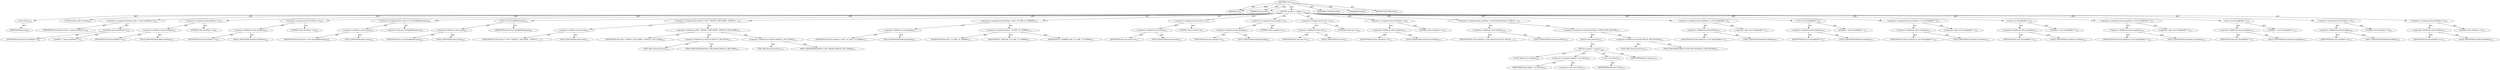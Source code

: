 digraph "&lt;init&gt;" {  
"111669149697" [label = <(METHOD,&lt;init&gt;)<SUB>202</SUB>> ]
"115964117022" [label = <(PARAM,this)<SUB>202</SUB>> ]
"115964117027" [label = <(PARAM,String name)<SUB>202</SUB>> ]
"25769803778" [label = <(BLOCK,&lt;empty&gt;,&lt;empty&gt;)<SUB>202</SUB>> ]
"30064771072" [label = <(&lt;init&gt;,this();)<SUB>203</SUB>> ]
"68719476807" [label = <(IDENTIFIER,this,this();)> ]
"94489280513" [label = <(LOCAL,boolean isDir: boolean)<SUB>205</SUB>> ]
"30064771115" [label = <(&lt;operator&gt;.assignment,boolean isDir = name.endsWith(&quot;/&quot;))<SUB>205</SUB>> ]
"68719476856" [label = <(IDENTIFIER,isDir,boolean isDir = name.endsWith(&quot;/&quot;))<SUB>205</SUB>> ]
"30064771116" [label = <(endsWith,name.endsWith(&quot;/&quot;))<SUB>205</SUB>> ]
"68719476857" [label = <(IDENTIFIER,name,name.endsWith(&quot;/&quot;))<SUB>205</SUB>> ]
"90194313223" [label = <(LITERAL,&quot;/&quot;,name.endsWith(&quot;/&quot;))<SUB>205</SUB>> ]
"30064771117" [label = <(&lt;operator&gt;.assignment,this.devMajor = 0)<SUB>207</SUB>> ]
"30064771118" [label = <(&lt;operator&gt;.fieldAccess,this.devMajor)<SUB>207</SUB>> ]
"68719476808" [label = <(IDENTIFIER,this,this.devMajor = 0)<SUB>207</SUB>> ]
"55834574863" [label = <(FIELD_IDENTIFIER,devMajor,devMajor)<SUB>207</SUB>> ]
"90194313224" [label = <(LITERAL,0,this.devMajor = 0)<SUB>207</SUB>> ]
"30064771119" [label = <(&lt;operator&gt;.assignment,this.devMinor = 0)<SUB>208</SUB>> ]
"30064771120" [label = <(&lt;operator&gt;.fieldAccess,this.devMinor)<SUB>208</SUB>> ]
"68719476809" [label = <(IDENTIFIER,this,this.devMinor = 0)<SUB>208</SUB>> ]
"55834574864" [label = <(FIELD_IDENTIFIER,devMinor,devMinor)<SUB>208</SUB>> ]
"90194313225" [label = <(LITERAL,0,this.devMinor = 0)<SUB>208</SUB>> ]
"30064771121" [label = <(&lt;operator&gt;.assignment,this.name = new StringBuffer(name))<SUB>209</SUB>> ]
"30064771122" [label = <(&lt;operator&gt;.fieldAccess,this.name)<SUB>209</SUB>> ]
"68719476810" [label = <(IDENTIFIER,this,this.name = new StringBuffer(name))<SUB>209</SUB>> ]
"55834574865" [label = <(FIELD_IDENTIFIER,name,name)<SUB>209</SUB>> ]
"30064771123" [label = <(&lt;operator&gt;.alloc,new StringBuffer(name))<SUB>209</SUB>> ]
"30064771124" [label = <(&lt;init&gt;,new StringBuffer(name))<SUB>209</SUB>> ]
"30064771125" [label = <(&lt;operator&gt;.fieldAccess,this.name)<SUB>209</SUB>> ]
"68719476858" [label = <(IDENTIFIER,this,new StringBuffer(name))<SUB>209</SUB>> ]
"55834574866" [label = <(FIELD_IDENTIFIER,name,name)<SUB>209</SUB>> ]
"68719476859" [label = <(IDENTIFIER,name,new StringBuffer(name))<SUB>209</SUB>> ]
"30064771126" [label = <(&lt;operator&gt;.assignment,this.mode = isDir ? DEFAULT_DIR_MODE : DEFAULT_...)<SUB>210</SUB>> ]
"30064771127" [label = <(&lt;operator&gt;.fieldAccess,this.mode)<SUB>210</SUB>> ]
"68719476811" [label = <(IDENTIFIER,this,this.mode = isDir ? DEFAULT_DIR_MODE : DEFAULT_...)<SUB>210</SUB>> ]
"55834574867" [label = <(FIELD_IDENTIFIER,mode,mode)<SUB>210</SUB>> ]
"30064771128" [label = <(&lt;operator&gt;.conditional,isDir ? DEFAULT_DIR_MODE : DEFAULT_FILE_MODE)<SUB>210</SUB>> ]
"68719476860" [label = <(IDENTIFIER,isDir,isDir ? DEFAULT_DIR_MODE : DEFAULT_FILE_MODE)<SUB>210</SUB>> ]
"30064771129" [label = <(&lt;operator&gt;.fieldAccess,TarEntry.DEFAULT_DIR_MODE)<SUB>210</SUB>> ]
"180388626434" [label = <(TYPE_REF,TarEntry,TarEntry)<SUB>210</SUB>> ]
"55834574868" [label = <(FIELD_IDENTIFIER,DEFAULT_DIR_MODE,DEFAULT_DIR_MODE)<SUB>210</SUB>> ]
"30064771130" [label = <(&lt;operator&gt;.fieldAccess,TarEntry.DEFAULT_FILE_MODE)<SUB>210</SUB>> ]
"180388626435" [label = <(TYPE_REF,TarEntry,TarEntry)<SUB>210</SUB>> ]
"55834574869" [label = <(FIELD_IDENTIFIER,DEFAULT_FILE_MODE,DEFAULT_FILE_MODE)<SUB>210</SUB>> ]
"30064771131" [label = <(&lt;operator&gt;.assignment,this.linkFlag = isDir ? LF_DIR : LF_NORMAL)<SUB>211</SUB>> ]
"30064771132" [label = <(&lt;operator&gt;.fieldAccess,this.linkFlag)<SUB>211</SUB>> ]
"68719476812" [label = <(IDENTIFIER,this,this.linkFlag = isDir ? LF_DIR : LF_NORMAL)<SUB>211</SUB>> ]
"55834574870" [label = <(FIELD_IDENTIFIER,linkFlag,linkFlag)<SUB>211</SUB>> ]
"30064771133" [label = <(&lt;operator&gt;.conditional,isDir ? LF_DIR : LF_NORMAL)<SUB>211</SUB>> ]
"68719476861" [label = <(IDENTIFIER,isDir,isDir ? LF_DIR : LF_NORMAL)<SUB>211</SUB>> ]
"68719476862" [label = <(IDENTIFIER,LF_DIR,isDir ? LF_DIR : LF_NORMAL)<SUB>211</SUB>> ]
"68719476863" [label = <(IDENTIFIER,LF_NORMAL,isDir ? LF_DIR : LF_NORMAL)<SUB>211</SUB>> ]
"30064771134" [label = <(&lt;operator&gt;.assignment,this.userId = 0)<SUB>212</SUB>> ]
"30064771135" [label = <(&lt;operator&gt;.fieldAccess,this.userId)<SUB>212</SUB>> ]
"68719476813" [label = <(IDENTIFIER,this,this.userId = 0)<SUB>212</SUB>> ]
"55834574871" [label = <(FIELD_IDENTIFIER,userId,userId)<SUB>212</SUB>> ]
"90194313226" [label = <(LITERAL,0,this.userId = 0)<SUB>212</SUB>> ]
"30064771136" [label = <(&lt;operator&gt;.assignment,this.groupId = 0)<SUB>213</SUB>> ]
"30064771137" [label = <(&lt;operator&gt;.fieldAccess,this.groupId)<SUB>213</SUB>> ]
"68719476814" [label = <(IDENTIFIER,this,this.groupId = 0)<SUB>213</SUB>> ]
"55834574872" [label = <(FIELD_IDENTIFIER,groupId,groupId)<SUB>213</SUB>> ]
"90194313227" [label = <(LITERAL,0,this.groupId = 0)<SUB>213</SUB>> ]
"30064771138" [label = <(&lt;operator&gt;.assignment,this.size = 0)<SUB>214</SUB>> ]
"30064771139" [label = <(&lt;operator&gt;.fieldAccess,this.size)<SUB>214</SUB>> ]
"68719476815" [label = <(IDENTIFIER,this,this.size = 0)<SUB>214</SUB>> ]
"55834574873" [label = <(FIELD_IDENTIFIER,size,size)<SUB>214</SUB>> ]
"90194313228" [label = <(LITERAL,0,this.size = 0)<SUB>214</SUB>> ]
"30064771140" [label = <(&lt;operator&gt;.assignment,this.checkSum = 0)<SUB>215</SUB>> ]
"30064771141" [label = <(&lt;operator&gt;.fieldAccess,this.checkSum)<SUB>215</SUB>> ]
"68719476816" [label = <(IDENTIFIER,this,this.checkSum = 0)<SUB>215</SUB>> ]
"55834574874" [label = <(FIELD_IDENTIFIER,checkSum,checkSum)<SUB>215</SUB>> ]
"90194313229" [label = <(LITERAL,0,this.checkSum = 0)<SUB>215</SUB>> ]
"30064771142" [label = <(&lt;operator&gt;.assignment,this.modTime = (new Date()).getTime() / MILLIS_...)<SUB>216</SUB>> ]
"30064771143" [label = <(&lt;operator&gt;.fieldAccess,this.modTime)<SUB>216</SUB>> ]
"68719476817" [label = <(IDENTIFIER,this,this.modTime = (new Date()).getTime() / MILLIS_...)<SUB>216</SUB>> ]
"55834574875" [label = <(FIELD_IDENTIFIER,modTime,modTime)<SUB>216</SUB>> ]
"30064771144" [label = <(&lt;operator&gt;.division,(new Date()).getTime() / MILLIS_PER_SECOND)<SUB>216</SUB>> ]
"30064771145" [label = <(getTime,this.getTime())<SUB>216</SUB>> ]
"25769803779" [label = <(BLOCK,&lt;empty&gt;,&lt;empty&gt;)<SUB>216</SUB>> ]
"94489280514" [label = <(LOCAL,$obj3: java.util.Date)<SUB>216</SUB>> ]
"30064771146" [label = <(&lt;operator&gt;.assignment,$obj3 = new Date())<SUB>216</SUB>> ]
"68719476864" [label = <(IDENTIFIER,$obj3,$obj3 = new Date())<SUB>216</SUB>> ]
"30064771147" [label = <(&lt;operator&gt;.alloc,new Date())<SUB>216</SUB>> ]
"30064771148" [label = <(&lt;init&gt;,new Date())<SUB>216</SUB>> ]
"68719476865" [label = <(IDENTIFIER,$obj3,new Date())<SUB>216</SUB>> ]
"68719476866" [label = <(IDENTIFIER,$obj3,&lt;empty&gt;)<SUB>216</SUB>> ]
"30064771149" [label = <(&lt;operator&gt;.fieldAccess,TarEntry.MILLIS_PER_SECOND)<SUB>216</SUB>> ]
"180388626436" [label = <(TYPE_REF,TarEntry,TarEntry)<SUB>216</SUB>> ]
"55834574876" [label = <(FIELD_IDENTIFIER,MILLIS_PER_SECOND,MILLIS_PER_SECOND)<SUB>216</SUB>> ]
"30064771150" [label = <(&lt;operator&gt;.assignment,this.linkName = new StringBuffer(&quot;&quot;))<SUB>217</SUB>> ]
"30064771151" [label = <(&lt;operator&gt;.fieldAccess,this.linkName)<SUB>217</SUB>> ]
"68719476818" [label = <(IDENTIFIER,this,this.linkName = new StringBuffer(&quot;&quot;))<SUB>217</SUB>> ]
"55834574877" [label = <(FIELD_IDENTIFIER,linkName,linkName)<SUB>217</SUB>> ]
"30064771152" [label = <(&lt;operator&gt;.alloc,new StringBuffer(&quot;&quot;))<SUB>217</SUB>> ]
"30064771153" [label = <(&lt;init&gt;,new StringBuffer(&quot;&quot;))<SUB>217</SUB>> ]
"30064771154" [label = <(&lt;operator&gt;.fieldAccess,this.linkName)<SUB>217</SUB>> ]
"68719476867" [label = <(IDENTIFIER,this,new StringBuffer(&quot;&quot;))<SUB>217</SUB>> ]
"55834574878" [label = <(FIELD_IDENTIFIER,linkName,linkName)<SUB>217</SUB>> ]
"90194313230" [label = <(LITERAL,&quot;&quot;,new StringBuffer(&quot;&quot;))<SUB>217</SUB>> ]
"30064771155" [label = <(&lt;operator&gt;.assignment,this.userName = new StringBuffer(&quot;&quot;))<SUB>218</SUB>> ]
"30064771156" [label = <(&lt;operator&gt;.fieldAccess,this.userName)<SUB>218</SUB>> ]
"68719476819" [label = <(IDENTIFIER,this,this.userName = new StringBuffer(&quot;&quot;))<SUB>218</SUB>> ]
"55834574879" [label = <(FIELD_IDENTIFIER,userName,userName)<SUB>218</SUB>> ]
"30064771157" [label = <(&lt;operator&gt;.alloc,new StringBuffer(&quot;&quot;))<SUB>218</SUB>> ]
"30064771158" [label = <(&lt;init&gt;,new StringBuffer(&quot;&quot;))<SUB>218</SUB>> ]
"30064771159" [label = <(&lt;operator&gt;.fieldAccess,this.userName)<SUB>218</SUB>> ]
"68719476868" [label = <(IDENTIFIER,this,new StringBuffer(&quot;&quot;))<SUB>218</SUB>> ]
"55834574880" [label = <(FIELD_IDENTIFIER,userName,userName)<SUB>218</SUB>> ]
"90194313231" [label = <(LITERAL,&quot;&quot;,new StringBuffer(&quot;&quot;))<SUB>218</SUB>> ]
"30064771160" [label = <(&lt;operator&gt;.assignment,this.groupName = new StringBuffer(&quot;&quot;))<SUB>219</SUB>> ]
"30064771161" [label = <(&lt;operator&gt;.fieldAccess,this.groupName)<SUB>219</SUB>> ]
"68719476820" [label = <(IDENTIFIER,this,this.groupName = new StringBuffer(&quot;&quot;))<SUB>219</SUB>> ]
"55834574881" [label = <(FIELD_IDENTIFIER,groupName,groupName)<SUB>219</SUB>> ]
"30064771162" [label = <(&lt;operator&gt;.alloc,new StringBuffer(&quot;&quot;))<SUB>219</SUB>> ]
"30064771163" [label = <(&lt;init&gt;,new StringBuffer(&quot;&quot;))<SUB>219</SUB>> ]
"30064771164" [label = <(&lt;operator&gt;.fieldAccess,this.groupName)<SUB>219</SUB>> ]
"68719476869" [label = <(IDENTIFIER,this,new StringBuffer(&quot;&quot;))<SUB>219</SUB>> ]
"55834574882" [label = <(FIELD_IDENTIFIER,groupName,groupName)<SUB>219</SUB>> ]
"90194313232" [label = <(LITERAL,&quot;&quot;,new StringBuffer(&quot;&quot;))<SUB>219</SUB>> ]
"30064771165" [label = <(&lt;operator&gt;.assignment,this.devMajor = 0)<SUB>220</SUB>> ]
"30064771166" [label = <(&lt;operator&gt;.fieldAccess,this.devMajor)<SUB>220</SUB>> ]
"68719476821" [label = <(IDENTIFIER,this,this.devMajor = 0)<SUB>220</SUB>> ]
"55834574883" [label = <(FIELD_IDENTIFIER,devMajor,devMajor)<SUB>220</SUB>> ]
"90194313233" [label = <(LITERAL,0,this.devMajor = 0)<SUB>220</SUB>> ]
"30064771167" [label = <(&lt;operator&gt;.assignment,this.devMinor = 0)<SUB>221</SUB>> ]
"30064771168" [label = <(&lt;operator&gt;.fieldAccess,this.devMinor)<SUB>221</SUB>> ]
"68719476822" [label = <(IDENTIFIER,this,this.devMinor = 0)<SUB>221</SUB>> ]
"55834574884" [label = <(FIELD_IDENTIFIER,devMinor,devMinor)<SUB>221</SUB>> ]
"90194313234" [label = <(LITERAL,0,this.devMinor = 0)<SUB>221</SUB>> ]
"133143986201" [label = <(MODIFIER,CONSTRUCTOR)> ]
"133143986202" [label = <(MODIFIER,PUBLIC)> ]
"128849018881" [label = <(METHOD_RETURN,void)<SUB>223</SUB>> ]
  "111669149697" -> "115964117022"  [ label = "AST: "] 
  "111669149697" -> "115964117027"  [ label = "AST: "] 
  "111669149697" -> "25769803778"  [ label = "AST: "] 
  "111669149697" -> "133143986201"  [ label = "AST: "] 
  "111669149697" -> "133143986202"  [ label = "AST: "] 
  "111669149697" -> "128849018881"  [ label = "AST: "] 
  "25769803778" -> "30064771072"  [ label = "AST: "] 
  "25769803778" -> "94489280513"  [ label = "AST: "] 
  "25769803778" -> "30064771115"  [ label = "AST: "] 
  "25769803778" -> "30064771117"  [ label = "AST: "] 
  "25769803778" -> "30064771119"  [ label = "AST: "] 
  "25769803778" -> "30064771121"  [ label = "AST: "] 
  "25769803778" -> "30064771124"  [ label = "AST: "] 
  "25769803778" -> "30064771126"  [ label = "AST: "] 
  "25769803778" -> "30064771131"  [ label = "AST: "] 
  "25769803778" -> "30064771134"  [ label = "AST: "] 
  "25769803778" -> "30064771136"  [ label = "AST: "] 
  "25769803778" -> "30064771138"  [ label = "AST: "] 
  "25769803778" -> "30064771140"  [ label = "AST: "] 
  "25769803778" -> "30064771142"  [ label = "AST: "] 
  "25769803778" -> "30064771150"  [ label = "AST: "] 
  "25769803778" -> "30064771153"  [ label = "AST: "] 
  "25769803778" -> "30064771155"  [ label = "AST: "] 
  "25769803778" -> "30064771158"  [ label = "AST: "] 
  "25769803778" -> "30064771160"  [ label = "AST: "] 
  "25769803778" -> "30064771163"  [ label = "AST: "] 
  "25769803778" -> "30064771165"  [ label = "AST: "] 
  "25769803778" -> "30064771167"  [ label = "AST: "] 
  "30064771072" -> "68719476807"  [ label = "AST: "] 
  "30064771115" -> "68719476856"  [ label = "AST: "] 
  "30064771115" -> "30064771116"  [ label = "AST: "] 
  "30064771116" -> "68719476857"  [ label = "AST: "] 
  "30064771116" -> "90194313223"  [ label = "AST: "] 
  "30064771117" -> "30064771118"  [ label = "AST: "] 
  "30064771117" -> "90194313224"  [ label = "AST: "] 
  "30064771118" -> "68719476808"  [ label = "AST: "] 
  "30064771118" -> "55834574863"  [ label = "AST: "] 
  "30064771119" -> "30064771120"  [ label = "AST: "] 
  "30064771119" -> "90194313225"  [ label = "AST: "] 
  "30064771120" -> "68719476809"  [ label = "AST: "] 
  "30064771120" -> "55834574864"  [ label = "AST: "] 
  "30064771121" -> "30064771122"  [ label = "AST: "] 
  "30064771121" -> "30064771123"  [ label = "AST: "] 
  "30064771122" -> "68719476810"  [ label = "AST: "] 
  "30064771122" -> "55834574865"  [ label = "AST: "] 
  "30064771124" -> "30064771125"  [ label = "AST: "] 
  "30064771124" -> "68719476859"  [ label = "AST: "] 
  "30064771125" -> "68719476858"  [ label = "AST: "] 
  "30064771125" -> "55834574866"  [ label = "AST: "] 
  "30064771126" -> "30064771127"  [ label = "AST: "] 
  "30064771126" -> "30064771128"  [ label = "AST: "] 
  "30064771127" -> "68719476811"  [ label = "AST: "] 
  "30064771127" -> "55834574867"  [ label = "AST: "] 
  "30064771128" -> "68719476860"  [ label = "AST: "] 
  "30064771128" -> "30064771129"  [ label = "AST: "] 
  "30064771128" -> "30064771130"  [ label = "AST: "] 
  "30064771129" -> "180388626434"  [ label = "AST: "] 
  "30064771129" -> "55834574868"  [ label = "AST: "] 
  "30064771130" -> "180388626435"  [ label = "AST: "] 
  "30064771130" -> "55834574869"  [ label = "AST: "] 
  "30064771131" -> "30064771132"  [ label = "AST: "] 
  "30064771131" -> "30064771133"  [ label = "AST: "] 
  "30064771132" -> "68719476812"  [ label = "AST: "] 
  "30064771132" -> "55834574870"  [ label = "AST: "] 
  "30064771133" -> "68719476861"  [ label = "AST: "] 
  "30064771133" -> "68719476862"  [ label = "AST: "] 
  "30064771133" -> "68719476863"  [ label = "AST: "] 
  "30064771134" -> "30064771135"  [ label = "AST: "] 
  "30064771134" -> "90194313226"  [ label = "AST: "] 
  "30064771135" -> "68719476813"  [ label = "AST: "] 
  "30064771135" -> "55834574871"  [ label = "AST: "] 
  "30064771136" -> "30064771137"  [ label = "AST: "] 
  "30064771136" -> "90194313227"  [ label = "AST: "] 
  "30064771137" -> "68719476814"  [ label = "AST: "] 
  "30064771137" -> "55834574872"  [ label = "AST: "] 
  "30064771138" -> "30064771139"  [ label = "AST: "] 
  "30064771138" -> "90194313228"  [ label = "AST: "] 
  "30064771139" -> "68719476815"  [ label = "AST: "] 
  "30064771139" -> "55834574873"  [ label = "AST: "] 
  "30064771140" -> "30064771141"  [ label = "AST: "] 
  "30064771140" -> "90194313229"  [ label = "AST: "] 
  "30064771141" -> "68719476816"  [ label = "AST: "] 
  "30064771141" -> "55834574874"  [ label = "AST: "] 
  "30064771142" -> "30064771143"  [ label = "AST: "] 
  "30064771142" -> "30064771144"  [ label = "AST: "] 
  "30064771143" -> "68719476817"  [ label = "AST: "] 
  "30064771143" -> "55834574875"  [ label = "AST: "] 
  "30064771144" -> "30064771145"  [ label = "AST: "] 
  "30064771144" -> "30064771149"  [ label = "AST: "] 
  "30064771145" -> "25769803779"  [ label = "AST: "] 
  "25769803779" -> "94489280514"  [ label = "AST: "] 
  "25769803779" -> "30064771146"  [ label = "AST: "] 
  "25769803779" -> "30064771148"  [ label = "AST: "] 
  "25769803779" -> "68719476866"  [ label = "AST: "] 
  "30064771146" -> "68719476864"  [ label = "AST: "] 
  "30064771146" -> "30064771147"  [ label = "AST: "] 
  "30064771148" -> "68719476865"  [ label = "AST: "] 
  "30064771149" -> "180388626436"  [ label = "AST: "] 
  "30064771149" -> "55834574876"  [ label = "AST: "] 
  "30064771150" -> "30064771151"  [ label = "AST: "] 
  "30064771150" -> "30064771152"  [ label = "AST: "] 
  "30064771151" -> "68719476818"  [ label = "AST: "] 
  "30064771151" -> "55834574877"  [ label = "AST: "] 
  "30064771153" -> "30064771154"  [ label = "AST: "] 
  "30064771153" -> "90194313230"  [ label = "AST: "] 
  "30064771154" -> "68719476867"  [ label = "AST: "] 
  "30064771154" -> "55834574878"  [ label = "AST: "] 
  "30064771155" -> "30064771156"  [ label = "AST: "] 
  "30064771155" -> "30064771157"  [ label = "AST: "] 
  "30064771156" -> "68719476819"  [ label = "AST: "] 
  "30064771156" -> "55834574879"  [ label = "AST: "] 
  "30064771158" -> "30064771159"  [ label = "AST: "] 
  "30064771158" -> "90194313231"  [ label = "AST: "] 
  "30064771159" -> "68719476868"  [ label = "AST: "] 
  "30064771159" -> "55834574880"  [ label = "AST: "] 
  "30064771160" -> "30064771161"  [ label = "AST: "] 
  "30064771160" -> "30064771162"  [ label = "AST: "] 
  "30064771161" -> "68719476820"  [ label = "AST: "] 
  "30064771161" -> "55834574881"  [ label = "AST: "] 
  "30064771163" -> "30064771164"  [ label = "AST: "] 
  "30064771163" -> "90194313232"  [ label = "AST: "] 
  "30064771164" -> "68719476869"  [ label = "AST: "] 
  "30064771164" -> "55834574882"  [ label = "AST: "] 
  "30064771165" -> "30064771166"  [ label = "AST: "] 
  "30064771165" -> "90194313233"  [ label = "AST: "] 
  "30064771166" -> "68719476821"  [ label = "AST: "] 
  "30064771166" -> "55834574883"  [ label = "AST: "] 
  "30064771167" -> "30064771168"  [ label = "AST: "] 
  "30064771167" -> "90194313234"  [ label = "AST: "] 
  "30064771168" -> "68719476822"  [ label = "AST: "] 
  "30064771168" -> "55834574884"  [ label = "AST: "] 
  "111669149697" -> "115964117022"  [ label = "DDG: "] 
  "111669149697" -> "115964117027"  [ label = "DDG: "] 
}
